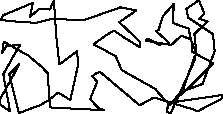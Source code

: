 unitsize(0.001cm);
// 32773.5
draw((3477,949)--(3048,1));
draw((3048,1)--(2977,39));
draw((2977,39)--(3019,189));
draw((3019,189)--(3972,329));
draw((3972,329)--(3941,258));
draw((3941,258)--(3527,41));
draw((3527,41)--(3431,78));
draw((3431,78)--(2753,283));
draw((2753,283)--(2502,146));
draw((2502,146)--(1806,733));
draw((1806,733)--(1741,712));
draw((1741,712)--(1668,658));
draw((1668,658)--(1754,559));
draw((1754,559)--(1628,253));
draw((1628,253)--(1782,93));
draw((1782,93)--(1878,59));
draw((1878,59)--(923,108));
draw((923,108)--(878,715));
draw((878,715)--(765,833));
draw((765,833)--(538,1023));
draw((538,1023)--(106,1267));
draw((106,1267)--(78,1066));
draw((78,1066)--(144,1185));
draw((144,1185)--(397,1217));
draw((397,1217)--(285,1029));
draw((285,1029)--(96,691));
draw((96,691)--(217,38));
draw((217,38)--(48,154));
draw((48,154)--(48,267));
draw((48,267)--(382,872));
draw((382,872)--(201,693));
draw((201,693)--(374,9));
draw((374,9)--(640,110));
draw((640,110)--(741,146));
draw((741,146)--(876,220));
draw((876,220)--(1067,371));
draw((1067,371)--(1280,237));
draw((1280,237)--(1419,872));
draw((1419,872)--(1398,1100));
draw((1398,1100)--(1086,868));
draw((1086,868)--(1034,1344));
draw((1034,1344)--(989,1997));
draw((989,1997)--(920,1835));
draw((920,1835)--(739,1850));
draw((739,1850)--(571,1711));
draw((571,1711)--(618,1953));
draw((618,1953)--(91,1732));
draw((91,1732)--(53,1657));
draw((53,1657)--(198,1632));
draw((198,1632)--(678,1599));
draw((678,1599)--(958,1670));
draw((958,1670)--(1513,1646));
draw((1513,1646)--(2164,1874));
draw((2164,1874)--(2445,1820));
draw((2445,1820)--(2143,1611));
draw((2143,1611)--(2502,1274));
draw((2502,1274)--(2503,1172));
draw((2503,1172)--(2243,1332));
draw((2243,1332)--(2053,1461));
draw((2053,1461)--(1937,1400));
draw((1937,1400)--(1689,1223));
draw((1689,1223)--(2081,1011));
draw((2081,1011)--(2186,766));
draw((2186,766)--(2779,435));
draw((2779,435)--(2823,376));
draw((2823,376)--(3035,152));
draw((3035,152)--(3230,380));
draw((3230,380)--(3613,523));
draw((3613,523)--(3825,1101));
draw((3825,1101)--(3796,1401));
draw((3796,1401)--(3359,1693));
draw((3359,1693)--(3326,1846));
draw((3326,1846)--(3548,1999));
draw((3548,1999)--(3646,1758));
draw((3646,1758)--(3551,1673));
draw((3551,1673)--(3702,1624));
draw((3702,1624)--(3468,1404));
draw((3468,1404)--(3502,1067));
draw((3502,1067)--(3404,1307));
draw((3404,1307)--(3239,1376));
draw((3239,1376)--(3061,1211));
draw((3061,1211)--(2609,1286));
draw((2609,1286)--(2643,1320));
draw((2643,1320)--(2849,1214));
draw((2849,1214)--(3029,1242));
draw((3029,1242)--(2790,1457));
draw((2790,1457)--(2835,1472));
draw((2835,1472)--(2916,1724));
draw((2916,1724)--(3104,1931));
draw((3104,1931)--(3105,1823));
draw((3105,1823)--(3083,1938));
draw((3083,1938)--(3098,1594));
draw((3098,1594)--(3364,1498));
draw((3364,1498)--(3423,1241));
draw((3423,1241)--(3430,1088));
draw((3430,1088)--(3803,886));
draw((3803,886)--(3232,324));
draw((3232,324)--(3393,782));
draw((3393,782)--(3479,1023));
draw((3479,1023)--(3477,949));
